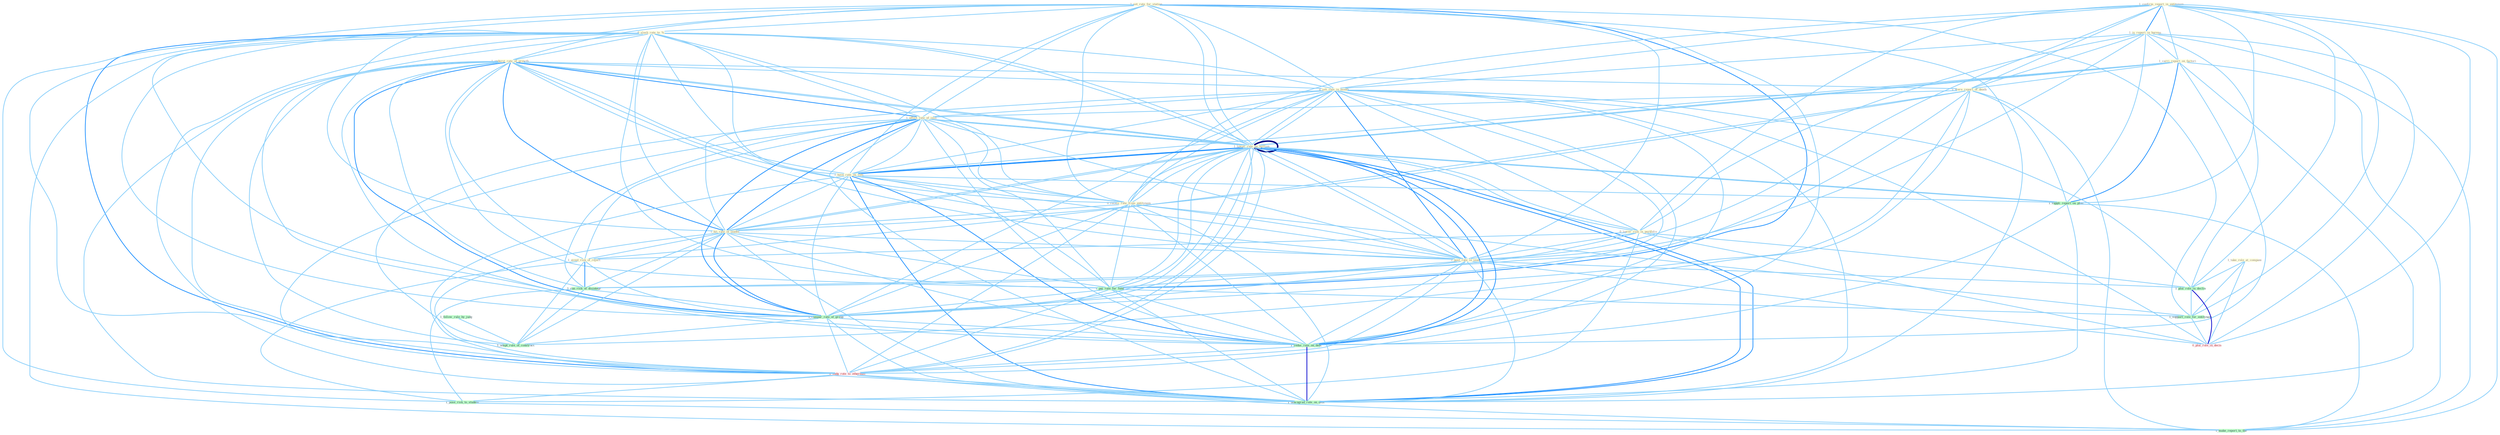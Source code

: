 Graph G{ 
    node
    [shape=polygon,style=filled,width=.5,height=.06,color="#BDFCC9",fixedsize=true,fontsize=4,
    fontcolor="#2f4f4f"];
    {node
    [color="#ffffe0", fontcolor="#8b7d6b"] "1_set_rate_for_station " "0_slash_rate_to_% " "1_confirm_report_in_entitynam " "1_take_role_at_compani " "1_is_report_in_bureau " "1_underst_rate_of_growth " "1_carri_report_on_factori " "1_were_report_of_death " "0_jolt_rate_in_month " "1_lower_rate_on_million " "0_lower_risk_in_portfolio " "1_have_rate_on_vote " "1_affect_rate_of_issu " "0_receiv_rate_from_entitynam " "1_hit_rate_of_leader " "1_post_rate_in_year " "1_avoid_risk_of_reject "}
{node [color="#fff0f5", fontcolor="#b22222"] "0_nudg_rate_to_othernum " "0_plai_role_in_decis "}
edge [color="#B0E2FF"];

	"1_set_rate_for_station " -- "0_slash_rate_to_% " [w="1", color="#87cefa" ];
	"1_set_rate_for_station " -- "1_underst_rate_of_growth " [w="1", color="#87cefa" ];
	"1_set_rate_for_station " -- "0_jolt_rate_in_month " [w="1", color="#87cefa" ];
	"1_set_rate_for_station " -- "1_lower_rate_on_million " [w="1", color="#87cefa" ];
	"1_set_rate_for_station " -- "1_have_rate_on_vote " [w="1", color="#87cefa" ];
	"1_set_rate_for_station " -- "1_affect_rate_of_issu " [w="1", color="#87cefa" ];
	"1_set_rate_for_station " -- "0_receiv_rate_from_entitynam " [w="1", color="#87cefa" ];
	"1_set_rate_for_station " -- "1_hit_rate_of_leader " [w="1", color="#87cefa" ];
	"1_set_rate_for_station " -- "1_post_rate_in_year " [w="1", color="#87cefa" ];
	"1_set_rate_for_station " -- "1_pai_rate_for_fund " [w="2", color="#1e90ff" , len=0.8];
	"1_set_rate_for_station " -- "1_compar_rate_of_group " [w="1", color="#87cefa" ];
	"1_set_rate_for_station " -- "1_reduc_rate_on_debt " [w="1", color="#87cefa" ];
	"1_set_rate_for_station " -- "0_nudg_rate_to_othernum " [w="1", color="#87cefa" ];
	"1_set_rate_for_station " -- "1_support_role_for_entitynam " [w="1", color="#87cefa" ];
	"1_set_rate_for_station " -- "1_lower_rate_on_million " [w="1", color="#87cefa" ];
	"1_set_rate_for_station " -- "1_downgrad_rate_on_debt " [w="1", color="#87cefa" ];
	"0_slash_rate_to_% " -- "1_underst_rate_of_growth " [w="1", color="#87cefa" ];
	"0_slash_rate_to_% " -- "0_jolt_rate_in_month " [w="1", color="#87cefa" ];
	"0_slash_rate_to_% " -- "1_lower_rate_on_million " [w="1", color="#87cefa" ];
	"0_slash_rate_to_% " -- "1_have_rate_on_vote " [w="1", color="#87cefa" ];
	"0_slash_rate_to_% " -- "1_affect_rate_of_issu " [w="1", color="#87cefa" ];
	"0_slash_rate_to_% " -- "0_receiv_rate_from_entitynam " [w="1", color="#87cefa" ];
	"0_slash_rate_to_% " -- "1_hit_rate_of_leader " [w="1", color="#87cefa" ];
	"0_slash_rate_to_% " -- "1_post_rate_in_year " [w="1", color="#87cefa" ];
	"0_slash_rate_to_% " -- "1_pai_rate_for_fund " [w="1", color="#87cefa" ];
	"0_slash_rate_to_% " -- "1_compar_rate_of_group " [w="1", color="#87cefa" ];
	"0_slash_rate_to_% " -- "1_reduc_rate_on_debt " [w="1", color="#87cefa" ];
	"0_slash_rate_to_% " -- "0_nudg_rate_to_othernum " [w="2", color="#1e90ff" , len=0.8];
	"0_slash_rate_to_% " -- "1_pose_risk_to_student " [w="1", color="#87cefa" ];
	"0_slash_rate_to_% " -- "1_lower_rate_on_million " [w="1", color="#87cefa" ];
	"0_slash_rate_to_% " -- "1_downgrad_rate_on_debt " [w="1", color="#87cefa" ];
	"0_slash_rate_to_% " -- "1_make_report_to_the " [w="1", color="#87cefa" ];
	"1_confirm_report_in_entitynam " -- "1_is_report_in_bureau " [w="2", color="#1e90ff" , len=0.8];
	"1_confirm_report_in_entitynam " -- "1_carri_report_on_factori " [w="1", color="#87cefa" ];
	"1_confirm_report_in_entitynam " -- "1_were_report_of_death " [w="1", color="#87cefa" ];
	"1_confirm_report_in_entitynam " -- "0_jolt_rate_in_month " [w="1", color="#87cefa" ];
	"1_confirm_report_in_entitynam " -- "0_lower_risk_in_portfolio " [w="1", color="#87cefa" ];
	"1_confirm_report_in_entitynam " -- "0_receiv_rate_from_entitynam " [w="1", color="#87cefa" ];
	"1_confirm_report_in_entitynam " -- "1_post_rate_in_year " [w="1", color="#87cefa" ];
	"1_confirm_report_in_entitynam " -- "1_plai_role_in_declin " [w="1", color="#87cefa" ];
	"1_confirm_report_in_entitynam " -- "1_suppli_report_on_plan " [w="1", color="#87cefa" ];
	"1_confirm_report_in_entitynam " -- "1_support_role_for_entitynam " [w="1", color="#87cefa" ];
	"1_confirm_report_in_entitynam " -- "0_plai_role_in_decis " [w="1", color="#87cefa" ];
	"1_confirm_report_in_entitynam " -- "1_make_report_to_the " [w="1", color="#87cefa" ];
	"1_take_role_at_compani " -- "1_plai_role_in_declin " [w="1", color="#87cefa" ];
	"1_take_role_at_compani " -- "1_support_role_for_entitynam " [w="1", color="#87cefa" ];
	"1_take_role_at_compani " -- "0_plai_role_in_decis " [w="1", color="#87cefa" ];
	"1_is_report_in_bureau " -- "1_carri_report_on_factori " [w="1", color="#87cefa" ];
	"1_is_report_in_bureau " -- "1_were_report_of_death " [w="1", color="#87cefa" ];
	"1_is_report_in_bureau " -- "0_jolt_rate_in_month " [w="1", color="#87cefa" ];
	"1_is_report_in_bureau " -- "0_lower_risk_in_portfolio " [w="1", color="#87cefa" ];
	"1_is_report_in_bureau " -- "1_post_rate_in_year " [w="1", color="#87cefa" ];
	"1_is_report_in_bureau " -- "1_plai_role_in_declin " [w="1", color="#87cefa" ];
	"1_is_report_in_bureau " -- "1_suppli_report_on_plan " [w="1", color="#87cefa" ];
	"1_is_report_in_bureau " -- "0_plai_role_in_decis " [w="1", color="#87cefa" ];
	"1_is_report_in_bureau " -- "1_make_report_to_the " [w="1", color="#87cefa" ];
	"1_underst_rate_of_growth " -- "1_were_report_of_death " [w="1", color="#87cefa" ];
	"1_underst_rate_of_growth " -- "0_jolt_rate_in_month " [w="1", color="#87cefa" ];
	"1_underst_rate_of_growth " -- "1_lower_rate_on_million " [w="1", color="#87cefa" ];
	"1_underst_rate_of_growth " -- "1_have_rate_on_vote " [w="1", color="#87cefa" ];
	"1_underst_rate_of_growth " -- "1_affect_rate_of_issu " [w="2", color="#1e90ff" , len=0.8];
	"1_underst_rate_of_growth " -- "0_receiv_rate_from_entitynam " [w="1", color="#87cefa" ];
	"1_underst_rate_of_growth " -- "1_hit_rate_of_leader " [w="2", color="#1e90ff" , len=0.8];
	"1_underst_rate_of_growth " -- "1_post_rate_in_year " [w="1", color="#87cefa" ];
	"1_underst_rate_of_growth " -- "1_avoid_risk_of_reject " [w="1", color="#87cefa" ];
	"1_underst_rate_of_growth " -- "1_run_risk_of_disintegr " [w="1", color="#87cefa" ];
	"1_underst_rate_of_growth " -- "1_pai_rate_for_fund " [w="1", color="#87cefa" ];
	"1_underst_rate_of_growth " -- "1_compar_rate_of_group " [w="2", color="#1e90ff" , len=0.8];
	"1_underst_rate_of_growth " -- "1_reduc_rate_on_debt " [w="1", color="#87cefa" ];
	"1_underst_rate_of_growth " -- "0_nudg_rate_to_othernum " [w="1", color="#87cefa" ];
	"1_underst_rate_of_growth " -- "1_adopt_rule_of_construct " [w="1", color="#87cefa" ];
	"1_underst_rate_of_growth " -- "1_lower_rate_on_million " [w="1", color="#87cefa" ];
	"1_underst_rate_of_growth " -- "1_downgrad_rate_on_debt " [w="1", color="#87cefa" ];
	"1_carri_report_on_factori " -- "1_were_report_of_death " [w="1", color="#87cefa" ];
	"1_carri_report_on_factori " -- "1_lower_rate_on_million " [w="1", color="#87cefa" ];
	"1_carri_report_on_factori " -- "1_have_rate_on_vote " [w="1", color="#87cefa" ];
	"1_carri_report_on_factori " -- "1_suppli_report_on_plan " [w="2", color="#1e90ff" , len=0.8];
	"1_carri_report_on_factori " -- "1_reduc_rate_on_debt " [w="1", color="#87cefa" ];
	"1_carri_report_on_factori " -- "1_lower_rate_on_million " [w="1", color="#87cefa" ];
	"1_carri_report_on_factori " -- "1_downgrad_rate_on_debt " [w="1", color="#87cefa" ];
	"1_carri_report_on_factori " -- "1_make_report_to_the " [w="1", color="#87cefa" ];
	"1_were_report_of_death " -- "1_affect_rate_of_issu " [w="1", color="#87cefa" ];
	"1_were_report_of_death " -- "1_hit_rate_of_leader " [w="1", color="#87cefa" ];
	"1_were_report_of_death " -- "1_avoid_risk_of_reject " [w="1", color="#87cefa" ];
	"1_were_report_of_death " -- "1_run_risk_of_disintegr " [w="1", color="#87cefa" ];
	"1_were_report_of_death " -- "1_suppli_report_on_plan " [w="1", color="#87cefa" ];
	"1_were_report_of_death " -- "1_compar_rate_of_group " [w="1", color="#87cefa" ];
	"1_were_report_of_death " -- "1_adopt_rule_of_construct " [w="1", color="#87cefa" ];
	"1_were_report_of_death " -- "1_make_report_to_the " [w="1", color="#87cefa" ];
	"0_jolt_rate_in_month " -- "1_lower_rate_on_million " [w="1", color="#87cefa" ];
	"0_jolt_rate_in_month " -- "0_lower_risk_in_portfolio " [w="1", color="#87cefa" ];
	"0_jolt_rate_in_month " -- "1_have_rate_on_vote " [w="1", color="#87cefa" ];
	"0_jolt_rate_in_month " -- "1_affect_rate_of_issu " [w="1", color="#87cefa" ];
	"0_jolt_rate_in_month " -- "0_receiv_rate_from_entitynam " [w="1", color="#87cefa" ];
	"0_jolt_rate_in_month " -- "1_hit_rate_of_leader " [w="1", color="#87cefa" ];
	"0_jolt_rate_in_month " -- "1_post_rate_in_year " [w="2", color="#1e90ff" , len=0.8];
	"0_jolt_rate_in_month " -- "1_plai_role_in_declin " [w="1", color="#87cefa" ];
	"0_jolt_rate_in_month " -- "1_pai_rate_for_fund " [w="1", color="#87cefa" ];
	"0_jolt_rate_in_month " -- "1_compar_rate_of_group " [w="1", color="#87cefa" ];
	"0_jolt_rate_in_month " -- "1_reduc_rate_on_debt " [w="1", color="#87cefa" ];
	"0_jolt_rate_in_month " -- "0_nudg_rate_to_othernum " [w="1", color="#87cefa" ];
	"0_jolt_rate_in_month " -- "0_plai_role_in_decis " [w="1", color="#87cefa" ];
	"0_jolt_rate_in_month " -- "1_lower_rate_on_million " [w="1", color="#87cefa" ];
	"0_jolt_rate_in_month " -- "1_downgrad_rate_on_debt " [w="1", color="#87cefa" ];
	"1_lower_rate_on_million " -- "0_lower_risk_in_portfolio " [w="1", color="#87cefa" ];
	"1_lower_rate_on_million " -- "1_have_rate_on_vote " [w="2", color="#1e90ff" , len=0.8];
	"1_lower_rate_on_million " -- "1_affect_rate_of_issu " [w="1", color="#87cefa" ];
	"1_lower_rate_on_million " -- "0_receiv_rate_from_entitynam " [w="1", color="#87cefa" ];
	"1_lower_rate_on_million " -- "1_hit_rate_of_leader " [w="1", color="#87cefa" ];
	"1_lower_rate_on_million " -- "1_post_rate_in_year " [w="1", color="#87cefa" ];
	"1_lower_rate_on_million " -- "1_suppli_report_on_plan " [w="1", color="#87cefa" ];
	"1_lower_rate_on_million " -- "1_pai_rate_for_fund " [w="1", color="#87cefa" ];
	"1_lower_rate_on_million " -- "1_compar_rate_of_group " [w="1", color="#87cefa" ];
	"1_lower_rate_on_million " -- "1_reduc_rate_on_debt " [w="2", color="#1e90ff" , len=0.8];
	"1_lower_rate_on_million " -- "0_nudg_rate_to_othernum " [w="1", color="#87cefa" ];
	"1_lower_rate_on_million " -- "1_lower_rate_on_million " [w="4", style=bold, color="#000080", len=0.4];
	"1_lower_rate_on_million " -- "1_downgrad_rate_on_debt " [w="2", color="#1e90ff" , len=0.8];
	"0_lower_risk_in_portfolio " -- "1_post_rate_in_year " [w="1", color="#87cefa" ];
	"0_lower_risk_in_portfolio " -- "1_avoid_risk_of_reject " [w="1", color="#87cefa" ];
	"0_lower_risk_in_portfolio " -- "1_run_risk_of_disintegr " [w="1", color="#87cefa" ];
	"0_lower_risk_in_portfolio " -- "1_plai_role_in_declin " [w="1", color="#87cefa" ];
	"0_lower_risk_in_portfolio " -- "1_pose_risk_to_student " [w="1", color="#87cefa" ];
	"0_lower_risk_in_portfolio " -- "0_plai_role_in_decis " [w="1", color="#87cefa" ];
	"0_lower_risk_in_portfolio " -- "1_lower_rate_on_million " [w="1", color="#87cefa" ];
	"1_have_rate_on_vote " -- "1_affect_rate_of_issu " [w="1", color="#87cefa" ];
	"1_have_rate_on_vote " -- "0_receiv_rate_from_entitynam " [w="1", color="#87cefa" ];
	"1_have_rate_on_vote " -- "1_hit_rate_of_leader " [w="1", color="#87cefa" ];
	"1_have_rate_on_vote " -- "1_post_rate_in_year " [w="1", color="#87cefa" ];
	"1_have_rate_on_vote " -- "1_suppli_report_on_plan " [w="1", color="#87cefa" ];
	"1_have_rate_on_vote " -- "1_pai_rate_for_fund " [w="1", color="#87cefa" ];
	"1_have_rate_on_vote " -- "1_compar_rate_of_group " [w="1", color="#87cefa" ];
	"1_have_rate_on_vote " -- "1_reduc_rate_on_debt " [w="2", color="#1e90ff" , len=0.8];
	"1_have_rate_on_vote " -- "0_nudg_rate_to_othernum " [w="1", color="#87cefa" ];
	"1_have_rate_on_vote " -- "1_lower_rate_on_million " [w="2", color="#1e90ff" , len=0.8];
	"1_have_rate_on_vote " -- "1_downgrad_rate_on_debt " [w="2", color="#1e90ff" , len=0.8];
	"1_affect_rate_of_issu " -- "0_receiv_rate_from_entitynam " [w="1", color="#87cefa" ];
	"1_affect_rate_of_issu " -- "1_hit_rate_of_leader " [w="2", color="#1e90ff" , len=0.8];
	"1_affect_rate_of_issu " -- "1_post_rate_in_year " [w="1", color="#87cefa" ];
	"1_affect_rate_of_issu " -- "1_avoid_risk_of_reject " [w="1", color="#87cefa" ];
	"1_affect_rate_of_issu " -- "1_run_risk_of_disintegr " [w="1", color="#87cefa" ];
	"1_affect_rate_of_issu " -- "1_pai_rate_for_fund " [w="1", color="#87cefa" ];
	"1_affect_rate_of_issu " -- "1_compar_rate_of_group " [w="2", color="#1e90ff" , len=0.8];
	"1_affect_rate_of_issu " -- "1_reduc_rate_on_debt " [w="1", color="#87cefa" ];
	"1_affect_rate_of_issu " -- "0_nudg_rate_to_othernum " [w="1", color="#87cefa" ];
	"1_affect_rate_of_issu " -- "1_adopt_rule_of_construct " [w="1", color="#87cefa" ];
	"1_affect_rate_of_issu " -- "1_lower_rate_on_million " [w="1", color="#87cefa" ];
	"1_affect_rate_of_issu " -- "1_downgrad_rate_on_debt " [w="1", color="#87cefa" ];
	"0_receiv_rate_from_entitynam " -- "1_hit_rate_of_leader " [w="1", color="#87cefa" ];
	"0_receiv_rate_from_entitynam " -- "1_post_rate_in_year " [w="1", color="#87cefa" ];
	"0_receiv_rate_from_entitynam " -- "1_pai_rate_for_fund " [w="1", color="#87cefa" ];
	"0_receiv_rate_from_entitynam " -- "1_compar_rate_of_group " [w="1", color="#87cefa" ];
	"0_receiv_rate_from_entitynam " -- "1_reduc_rate_on_debt " [w="1", color="#87cefa" ];
	"0_receiv_rate_from_entitynam " -- "0_nudg_rate_to_othernum " [w="1", color="#87cefa" ];
	"0_receiv_rate_from_entitynam " -- "1_support_role_for_entitynam " [w="1", color="#87cefa" ];
	"0_receiv_rate_from_entitynam " -- "1_lower_rate_on_million " [w="1", color="#87cefa" ];
	"0_receiv_rate_from_entitynam " -- "1_downgrad_rate_on_debt " [w="1", color="#87cefa" ];
	"1_hit_rate_of_leader " -- "1_post_rate_in_year " [w="1", color="#87cefa" ];
	"1_hit_rate_of_leader " -- "1_avoid_risk_of_reject " [w="1", color="#87cefa" ];
	"1_hit_rate_of_leader " -- "1_run_risk_of_disintegr " [w="1", color="#87cefa" ];
	"1_hit_rate_of_leader " -- "1_pai_rate_for_fund " [w="1", color="#87cefa" ];
	"1_hit_rate_of_leader " -- "1_compar_rate_of_group " [w="2", color="#1e90ff" , len=0.8];
	"1_hit_rate_of_leader " -- "1_reduc_rate_on_debt " [w="1", color="#87cefa" ];
	"1_hit_rate_of_leader " -- "0_nudg_rate_to_othernum " [w="1", color="#87cefa" ];
	"1_hit_rate_of_leader " -- "1_adopt_rule_of_construct " [w="1", color="#87cefa" ];
	"1_hit_rate_of_leader " -- "1_lower_rate_on_million " [w="1", color="#87cefa" ];
	"1_hit_rate_of_leader " -- "1_downgrad_rate_on_debt " [w="1", color="#87cefa" ];
	"1_post_rate_in_year " -- "1_plai_role_in_declin " [w="1", color="#87cefa" ];
	"1_post_rate_in_year " -- "1_pai_rate_for_fund " [w="1", color="#87cefa" ];
	"1_post_rate_in_year " -- "1_compar_rate_of_group " [w="1", color="#87cefa" ];
	"1_post_rate_in_year " -- "1_reduc_rate_on_debt " [w="1", color="#87cefa" ];
	"1_post_rate_in_year " -- "0_nudg_rate_to_othernum " [w="1", color="#87cefa" ];
	"1_post_rate_in_year " -- "0_plai_role_in_decis " [w="1", color="#87cefa" ];
	"1_post_rate_in_year " -- "1_lower_rate_on_million " [w="1", color="#87cefa" ];
	"1_post_rate_in_year " -- "1_downgrad_rate_on_debt " [w="1", color="#87cefa" ];
	"1_avoid_risk_of_reject " -- "1_run_risk_of_disintegr " [w="2", color="#1e90ff" , len=0.8];
	"1_avoid_risk_of_reject " -- "1_compar_rate_of_group " [w="1", color="#87cefa" ];
	"1_avoid_risk_of_reject " -- "1_pose_risk_to_student " [w="1", color="#87cefa" ];
	"1_avoid_risk_of_reject " -- "1_adopt_rule_of_construct " [w="1", color="#87cefa" ];
	"1_run_risk_of_disintegr " -- "1_compar_rate_of_group " [w="1", color="#87cefa" ];
	"1_run_risk_of_disintegr " -- "1_pose_risk_to_student " [w="1", color="#87cefa" ];
	"1_run_risk_of_disintegr " -- "1_adopt_rule_of_construct " [w="1", color="#87cefa" ];
	"1_plai_role_in_declin " -- "1_support_role_for_entitynam " [w="1", color="#87cefa" ];
	"1_plai_role_in_declin " -- "0_plai_role_in_decis " [w="3", color="#0000cd" , len=0.6];
	"1_suppli_report_on_plan " -- "1_reduc_rate_on_debt " [w="1", color="#87cefa" ];
	"1_suppli_report_on_plan " -- "1_lower_rate_on_million " [w="1", color="#87cefa" ];
	"1_suppli_report_on_plan " -- "1_downgrad_rate_on_debt " [w="1", color="#87cefa" ];
	"1_suppli_report_on_plan " -- "1_make_report_to_the " [w="1", color="#87cefa" ];
	"1_pai_rate_for_fund " -- "1_compar_rate_of_group " [w="1", color="#87cefa" ];
	"1_pai_rate_for_fund " -- "1_reduc_rate_on_debt " [w="1", color="#87cefa" ];
	"1_pai_rate_for_fund " -- "0_nudg_rate_to_othernum " [w="1", color="#87cefa" ];
	"1_pai_rate_for_fund " -- "1_support_role_for_entitynam " [w="1", color="#87cefa" ];
	"1_pai_rate_for_fund " -- "1_lower_rate_on_million " [w="1", color="#87cefa" ];
	"1_pai_rate_for_fund " -- "1_downgrad_rate_on_debt " [w="1", color="#87cefa" ];
	"1_follow_rule_by_judg " -- "1_adopt_rule_of_construct " [w="1", color="#87cefa" ];
	"1_compar_rate_of_group " -- "1_reduc_rate_on_debt " [w="1", color="#87cefa" ];
	"1_compar_rate_of_group " -- "0_nudg_rate_to_othernum " [w="1", color="#87cefa" ];
	"1_compar_rate_of_group " -- "1_adopt_rule_of_construct " [w="1", color="#87cefa" ];
	"1_compar_rate_of_group " -- "1_lower_rate_on_million " [w="1", color="#87cefa" ];
	"1_compar_rate_of_group " -- "1_downgrad_rate_on_debt " [w="1", color="#87cefa" ];
	"1_reduc_rate_on_debt " -- "0_nudg_rate_to_othernum " [w="1", color="#87cefa" ];
	"1_reduc_rate_on_debt " -- "1_lower_rate_on_million " [w="2", color="#1e90ff" , len=0.8];
	"1_reduc_rate_on_debt " -- "1_downgrad_rate_on_debt " [w="3", color="#0000cd" , len=0.6];
	"0_nudg_rate_to_othernum " -- "1_pose_risk_to_student " [w="1", color="#87cefa" ];
	"0_nudg_rate_to_othernum " -- "1_lower_rate_on_million " [w="1", color="#87cefa" ];
	"0_nudg_rate_to_othernum " -- "1_downgrad_rate_on_debt " [w="1", color="#87cefa" ];
	"0_nudg_rate_to_othernum " -- "1_make_report_to_the " [w="1", color="#87cefa" ];
	"1_support_role_for_entitynam " -- "0_plai_role_in_decis " [w="1", color="#87cefa" ];
	"1_pose_risk_to_student " -- "1_make_report_to_the " [w="1", color="#87cefa" ];
	"1_lower_rate_on_million " -- "1_downgrad_rate_on_debt " [w="2", color="#1e90ff" , len=0.8];
}